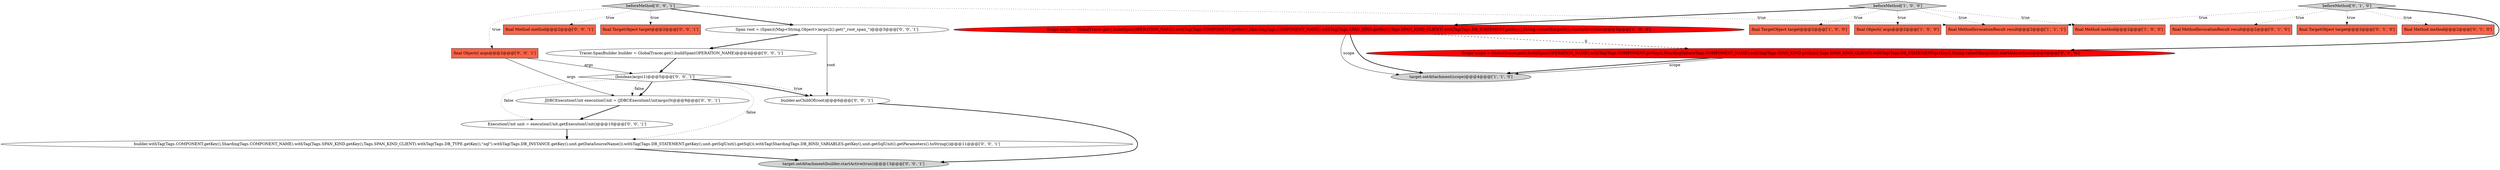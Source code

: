 digraph {
22 [style = filled, label = "target.setAttachment(builder.startActive(true))@@@13@@@['0', '0', '1']", fillcolor = lightgray, shape = ellipse image = "AAA0AAABBB3BBB"];
5 [style = filled, label = "final MethodInvocationResult result@@@2@@@['1', '1', '1']", fillcolor = tomato, shape = box image = "AAA0AAABBB1BBB"];
19 [style = filled, label = "builder.withTag(Tags.COMPONENT.getKey(),ShardingTags.COMPONENT_NAME).withTag(Tags.SPAN_KIND.getKey(),Tags.SPAN_KIND_CLIENT).withTag(Tags.DB_TYPE.getKey(),\"sql\").withTag(Tags.DB_INSTANCE.getKey(),unit.getDataSourceName()).withTag(Tags.DB_STATEMENT.getKey(),unit.getSqlUnit().getSql()).withTag(ShardingTags.DB_BIND_VARIABLES.getKey(),unit.getSqlUnit().getParameters().toString())@@@11@@@['0', '0', '1']", fillcolor = white, shape = ellipse image = "AAA0AAABBB3BBB"];
2 [style = filled, label = "final TargetObject target@@@2@@@['1', '0', '0']", fillcolor = tomato, shape = box image = "AAA0AAABBB1BBB"];
10 [style = filled, label = "final MethodInvocationResult result@@@2@@@['0', '1', '0']", fillcolor = tomato, shape = box image = "AAA0AAABBB2BBB"];
17 [style = filled, label = "JDBCExecutionUnit executionUnit = (JDBCExecutionUnit)args(0(@@@9@@@['0', '0', '1']", fillcolor = white, shape = ellipse image = "AAA0AAABBB3BBB"];
21 [style = filled, label = "builder.asChildOf(root)@@@6@@@['0', '0', '1']", fillcolor = white, shape = ellipse image = "AAA0AAABBB3BBB"];
9 [style = filled, label = "final TargetObject target@@@2@@@['0', '1', '0']", fillcolor = tomato, shape = box image = "AAA0AAABBB2BBB"];
7 [style = filled, label = "final Method method@@@2@@@['0', '1', '0']", fillcolor = tomato, shape = box image = "AAA0AAABBB2BBB"];
0 [style = filled, label = "final Object(( args@@@2@@@['1', '0', '0']", fillcolor = tomato, shape = box image = "AAA0AAABBB1BBB"];
23 [style = filled, label = "Tracer.SpanBuilder builder = GlobalTracer.get().buildSpan(OPERATION_NAME)@@@4@@@['0', '0', '1']", fillcolor = white, shape = ellipse image = "AAA0AAABBB3BBB"];
12 [style = filled, label = "Span root = (Span)((Map<String,Object>)args(2().get(\"_root_span_\")@@@3@@@['0', '0', '1']", fillcolor = white, shape = ellipse image = "AAA0AAABBB3BBB"];
13 [style = filled, label = "final Method method@@@2@@@['0', '0', '1']", fillcolor = tomato, shape = box image = "AAA0AAABBB3BBB"];
1 [style = filled, label = "beforeMethod['1', '0', '0']", fillcolor = lightgray, shape = diamond image = "AAA0AAABBB1BBB"];
3 [style = filled, label = "target.setAttachment(scope)@@@4@@@['1', '1', '0']", fillcolor = lightgray, shape = ellipse image = "AAA0AAABBB1BBB"];
16 [style = filled, label = "final TargetObject target@@@2@@@['0', '0', '1']", fillcolor = tomato, shape = box image = "AAA0AAABBB3BBB"];
4 [style = filled, label = "final Method method@@@2@@@['1', '0', '0']", fillcolor = tomato, shape = box image = "AAA0AAABBB1BBB"];
14 [style = filled, label = "beforeMethod['0', '0', '1']", fillcolor = lightgray, shape = diamond image = "AAA0AAABBB3BBB"];
20 [style = filled, label = "ExecutionUnit unit = executionUnit.getExecutionUnit()@@@10@@@['0', '0', '1']", fillcolor = white, shape = ellipse image = "AAA0AAABBB3BBB"];
6 [style = filled, label = "Scope scope = GlobalTracer.get().buildSpan(OPERATION_NAME).withTag(Tags.COMPONENT.getKey(),ShardingTags.COMPONENT_NAME).withTag(Tags.SPAN_KIND.getKey(),Tags.SPAN_KIND_CLIENT).withTag(Tags.DB_STATEMENT.getKey(),String.valueOf(args(0()).startActive(true)@@@3@@@['1', '0', '0']", fillcolor = red, shape = ellipse image = "AAA1AAABBB1BBB"];
8 [style = filled, label = "beforeMethod['0', '1', '0']", fillcolor = lightgray, shape = diamond image = "AAA0AAABBB2BBB"];
15 [style = filled, label = "(boolean)args(1(@@@5@@@['0', '0', '1']", fillcolor = white, shape = diamond image = "AAA0AAABBB3BBB"];
18 [style = filled, label = "final Object(( args@@@2@@@['0', '0', '1']", fillcolor = tomato, shape = box image = "AAA0AAABBB3BBB"];
11 [style = filled, label = "Scope scope = GlobalTracer.get().buildSpan(OPERATION_NAME).withTag(Tags.COMPONENT.getKey(),ShardingSphereTags.COMPONENT_NAME).withTag(Tags.SPAN_KIND.getKey(),Tags.SPAN_KIND_CLIENT).withTag(Tags.DB_STATEMENT.getKey(),String.valueOf(args(0()).startActive(true)@@@3@@@['0', '1', '0']", fillcolor = red, shape = ellipse image = "AAA1AAABBB2BBB"];
6->3 [style = bold, label=""];
15->21 [style = bold, label=""];
6->11 [style = dashed, label="0"];
23->15 [style = bold, label=""];
8->7 [style = dotted, label="true"];
1->4 [style = dotted, label="true"];
8->10 [style = dotted, label="true"];
15->21 [style = dotted, label="true"];
14->13 [style = dotted, label="true"];
14->16 [style = dotted, label="true"];
15->17 [style = bold, label=""];
15->17 [style = dotted, label="false"];
1->6 [style = bold, label=""];
14->5 [style = dotted, label="true"];
11->3 [style = bold, label=""];
21->22 [style = bold, label=""];
8->5 [style = dotted, label="true"];
6->3 [style = solid, label="scope"];
18->17 [style = solid, label="args"];
12->21 [style = solid, label="root"];
11->3 [style = solid, label="scope"];
14->12 [style = bold, label=""];
15->19 [style = dotted, label="false"];
15->20 [style = dotted, label="false"];
12->23 [style = bold, label=""];
1->0 [style = dotted, label="true"];
8->9 [style = dotted, label="true"];
1->2 [style = dotted, label="true"];
20->19 [style = bold, label=""];
8->11 [style = bold, label=""];
19->22 [style = bold, label=""];
18->15 [style = solid, label="args"];
14->18 [style = dotted, label="true"];
1->5 [style = dotted, label="true"];
17->20 [style = bold, label=""];
}
